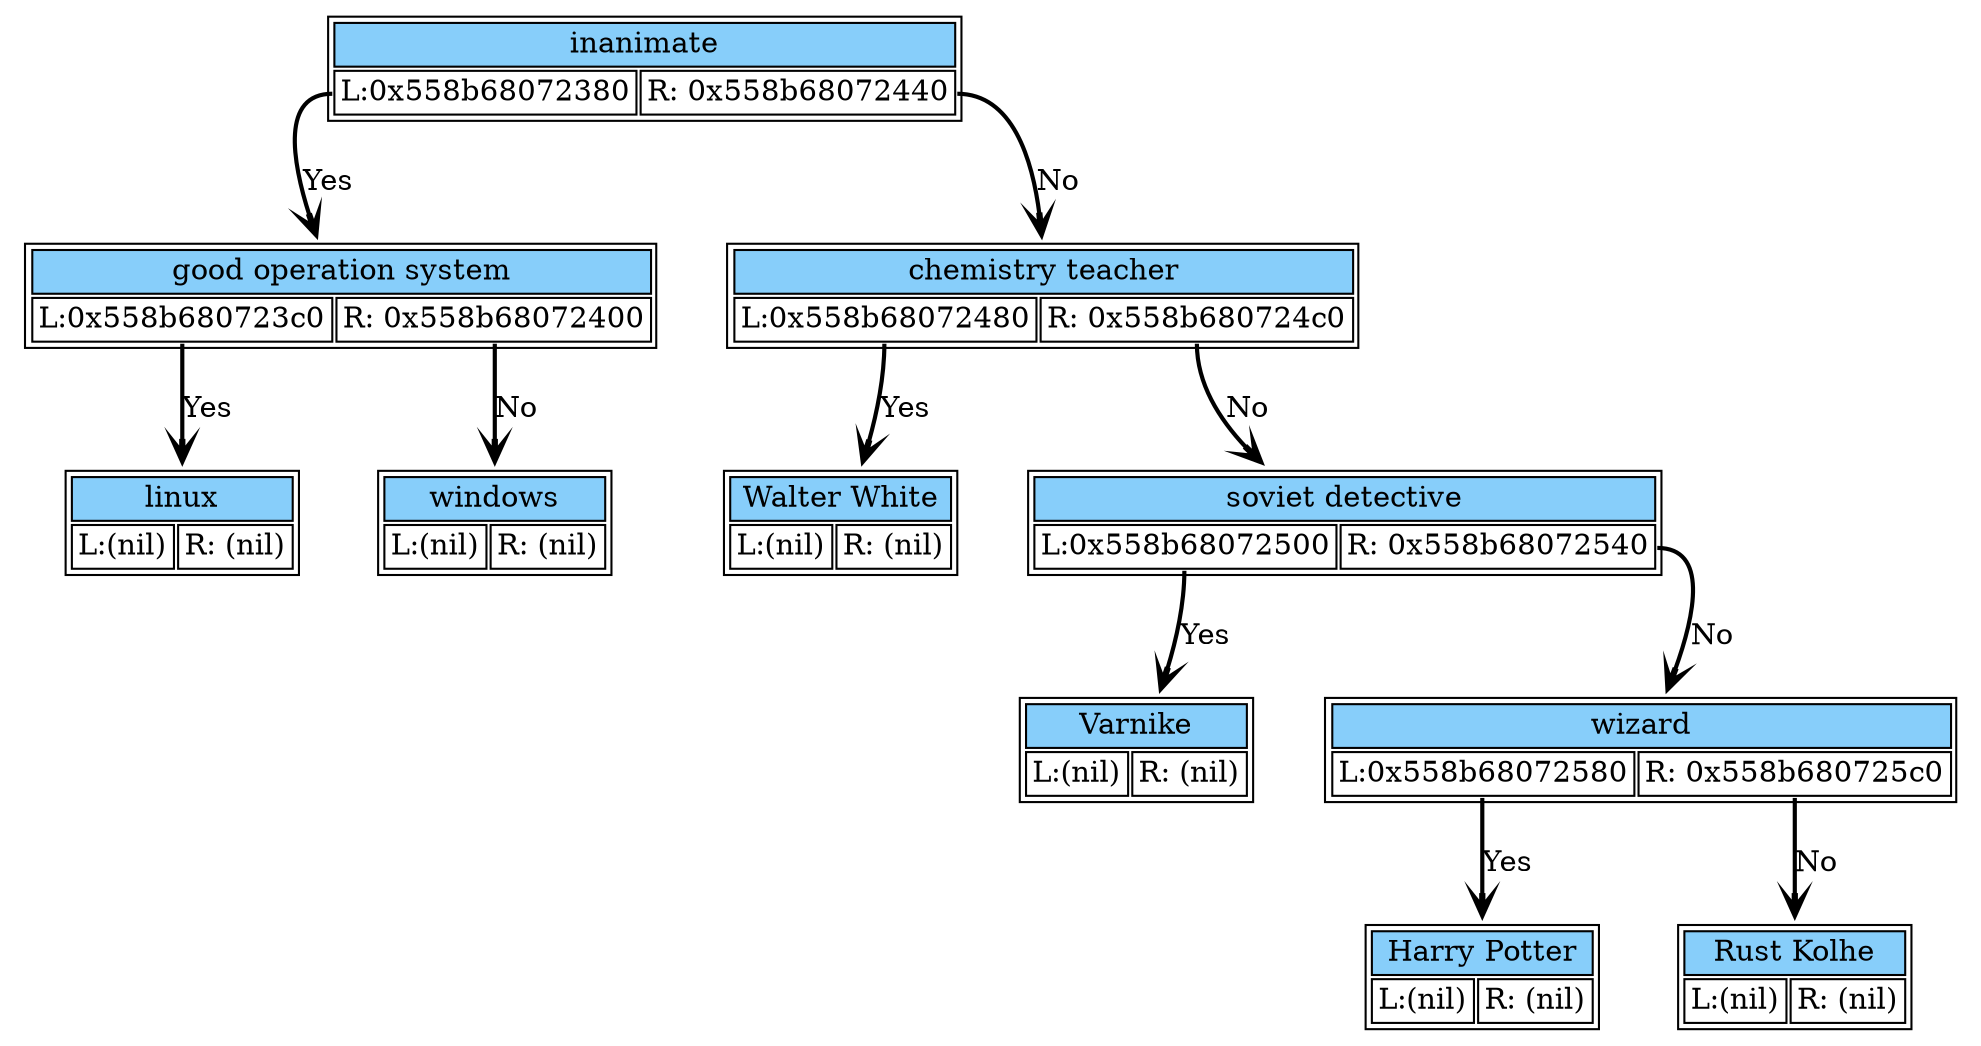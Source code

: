 digraph dump_graph {
	rankdir=TV; 
node0x558b680723c0 [shape=plaintext
					label=<<table border='1' cellborder='1'>
					<tr><td colspan="2" bgcolor="lightskyblue" >linux</td></tr>
					<tr><td port= "lchild">L:(nil)</td><td port="rchild">R: (nil)</td></tr>
				</table>>];
node0x558b68072380 [shape=plaintext
					label=<<table border='1' cellborder='1'>
					<tr><td colspan="2" bgcolor="lightskyblue" >good operation system</td></tr>
					<tr><td port= "lchild">L:0x558b680723c0</td><td port="rchild">R: 0x558b68072400</td></tr>
				</table>>];
	node0x558b68072380:lchild -> node0x558b680723c0[style=bold, arrowhead=vee label = "Yes"];
	node0x558b68072380:rchild -> node0x558b68072400[style=bold, arrowhead=vee label = "No"];
node0x558b68072400 [shape=plaintext
					label=<<table border='1' cellborder='1'>
					<tr><td colspan="2" bgcolor="lightskyblue" >windows</td></tr>
					<tr><td port= "lchild">L:(nil)</td><td port="rchild">R: (nil)</td></tr>
				</table>>];
node0x558b68072340 [shape=plaintext
					label=<<table border='1' cellborder='1'>
					<tr><td colspan="2" bgcolor="lightskyblue" >inanimate</td></tr>
					<tr><td port= "lchild">L:0x558b68072380</td><td port="rchild">R: 0x558b68072440</td></tr>
				</table>>];
	node0x558b68072340:lchild -> node0x558b68072380[style=bold, arrowhead=vee label = "Yes"];
	node0x558b68072340:rchild -> node0x558b68072440[style=bold, arrowhead=vee label = "No"];
node0x558b68072480 [shape=plaintext
					label=<<table border='1' cellborder='1'>
					<tr><td colspan="2" bgcolor="lightskyblue" >Walter White</td></tr>
					<tr><td port= "lchild">L:(nil)</td><td port="rchild">R: (nil)</td></tr>
				</table>>];
node0x558b68072440 [shape=plaintext
					label=<<table border='1' cellborder='1'>
					<tr><td colspan="2" bgcolor="lightskyblue" >chemistry teacher</td></tr>
					<tr><td port= "lchild">L:0x558b68072480</td><td port="rchild">R: 0x558b680724c0</td></tr>
				</table>>];
	node0x558b68072440:lchild -> node0x558b68072480[style=bold, arrowhead=vee label = "Yes"];
	node0x558b68072440:rchild -> node0x558b680724c0[style=bold, arrowhead=vee label = "No"];
node0x558b68072500 [shape=plaintext
					label=<<table border='1' cellborder='1'>
					<tr><td colspan="2" bgcolor="lightskyblue" >Varnike</td></tr>
					<tr><td port= "lchild">L:(nil)</td><td port="rchild">R: (nil)</td></tr>
				</table>>];
node0x558b680724c0 [shape=plaintext
					label=<<table border='1' cellborder='1'>
					<tr><td colspan="2" bgcolor="lightskyblue" >soviet detective</td></tr>
					<tr><td port= "lchild">L:0x558b68072500</td><td port="rchild">R: 0x558b68072540</td></tr>
				</table>>];
	node0x558b680724c0:lchild -> node0x558b68072500[style=bold, arrowhead=vee label = "Yes"];
	node0x558b680724c0:rchild -> node0x558b68072540[style=bold, arrowhead=vee label = "No"];
node0x558b68072580 [shape=plaintext
					label=<<table border='1' cellborder='1'>
					<tr><td colspan="2" bgcolor="lightskyblue" >Harry Potter</td></tr>
					<tr><td port= "lchild">L:(nil)</td><td port="rchild">R: (nil)</td></tr>
				</table>>];
node0x558b68072540 [shape=plaintext
					label=<<table border='1' cellborder='1'>
					<tr><td colspan="2" bgcolor="lightskyblue" >wizard</td></tr>
					<tr><td port= "lchild">L:0x558b68072580</td><td port="rchild">R: 0x558b680725c0</td></tr>
				</table>>];
	node0x558b68072540:lchild -> node0x558b68072580[style=bold, arrowhead=vee label = "Yes"];
	node0x558b68072540:rchild -> node0x558b680725c0[style=bold, arrowhead=vee label = "No"];
node0x558b680725c0 [shape=plaintext
					label=<<table border='1' cellborder='1'>
					<tr><td colspan="2" bgcolor="lightskyblue" >Rust Kolhe</td></tr>
					<tr><td port= "lchild">L:(nil)</td><td port="rchild">R: (nil)</td></tr>
				</table>>];
}
